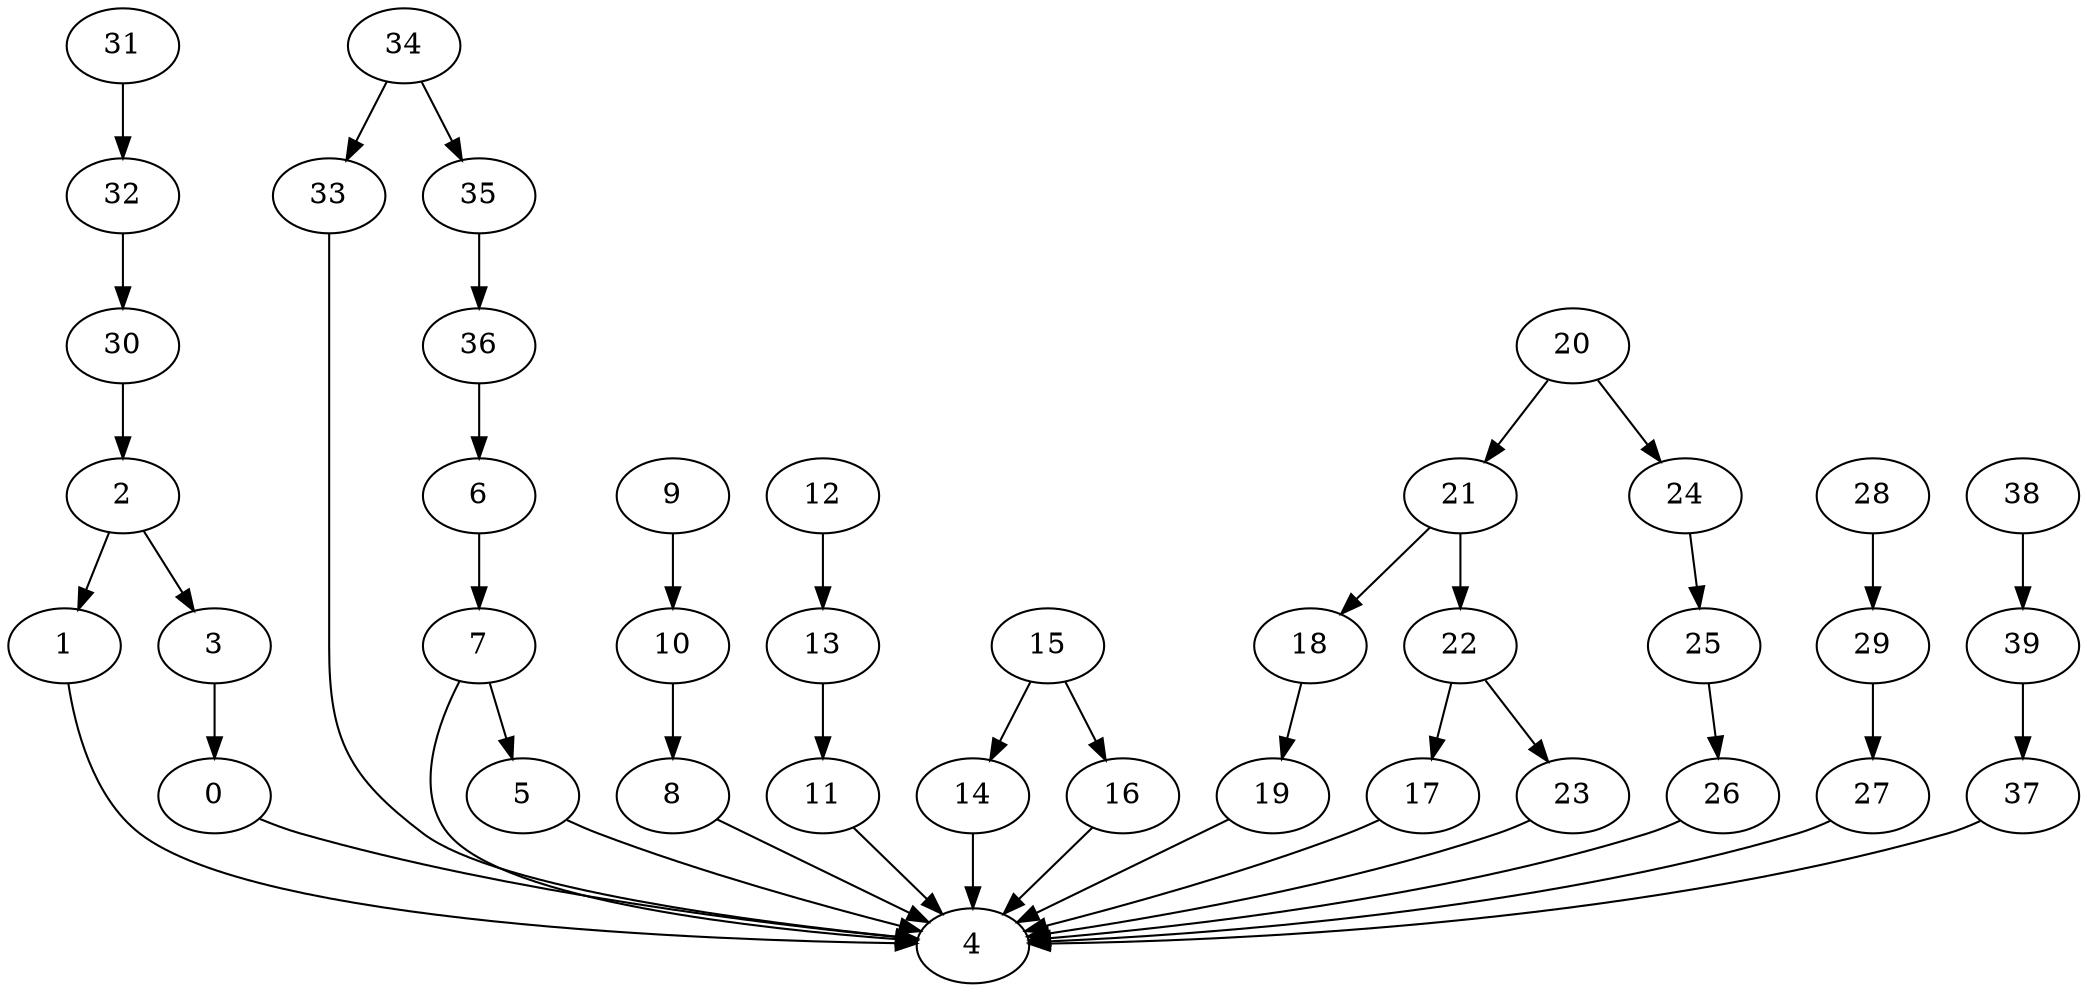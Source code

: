 strict digraph  {
0 [exec=167];
1 [exec=174];
2 [exec=166];
3 [exec=149];
4 [exec=55];
5 [exec=118];
6 [exec=183];
7 [exec=154];
8 [exec=186];
9 [exec=130];
10 [exec=141];
11 [exec=126];
12 [exec=79];
13 [exec=53];
14 [exec=183];
15 [exec=184];
16 [exec=142];
17 [exec=66];
18 [exec=98];
19 [exec=54];
20 [exec=85];
21 [exec=137];
22 [exec=148];
23 [exec=196];
24 [exec=80];
25 [exec=126];
26 [exec=139];
27 [exec=198];
28 [exec=94];
29 [exec=95];
30 [exec=177];
31 [exec=171];
32 [exec=89];
33 [exec=100];
34 [exec=62];
35 [exec=164];
36 [exec=78];
37 [exec=144];
38 [exec=146];
39 [exec=199];
0 -> 4  [comm=17];
1 -> 4  [comm=7];
2 -> 3  [comm=10];
2 -> 1  [comm=18];
3 -> 0  [comm=6];
5 -> 4  [comm=9];
6 -> 7  [comm=5];
7 -> 4  [comm=11];
7 -> 5  [comm=13];
8 -> 4  [comm=7];
9 -> 10  [comm=8];
10 -> 8  [comm=19];
11 -> 4  [comm=19];
12 -> 13  [comm=14];
13 -> 11  [comm=7];
14 -> 4  [comm=9];
15 -> 16  [comm=16];
15 -> 14  [comm=7];
16 -> 4  [comm=15];
17 -> 4  [comm=6];
18 -> 19  [comm=7];
19 -> 4  [comm=9];
20 -> 21  [comm=16];
20 -> 24  [comm=7];
21 -> 22  [comm=12];
21 -> 18  [comm=6];
22 -> 23  [comm=15];
22 -> 17  [comm=12];
23 -> 4  [comm=14];
24 -> 25  [comm=16];
25 -> 26  [comm=15];
26 -> 4  [comm=7];
27 -> 4  [comm=8];
28 -> 29  [comm=16];
29 -> 27  [comm=18];
30 -> 2  [comm=10];
31 -> 32  [comm=10];
32 -> 30  [comm=13];
33 -> 4  [comm=17];
34 -> 35  [comm=9];
34 -> 33  [comm=18];
35 -> 36  [comm=7];
36 -> 6  [comm=8];
37 -> 4  [comm=12];
38 -> 39  [comm=7];
39 -> 37  [comm=14];
}

